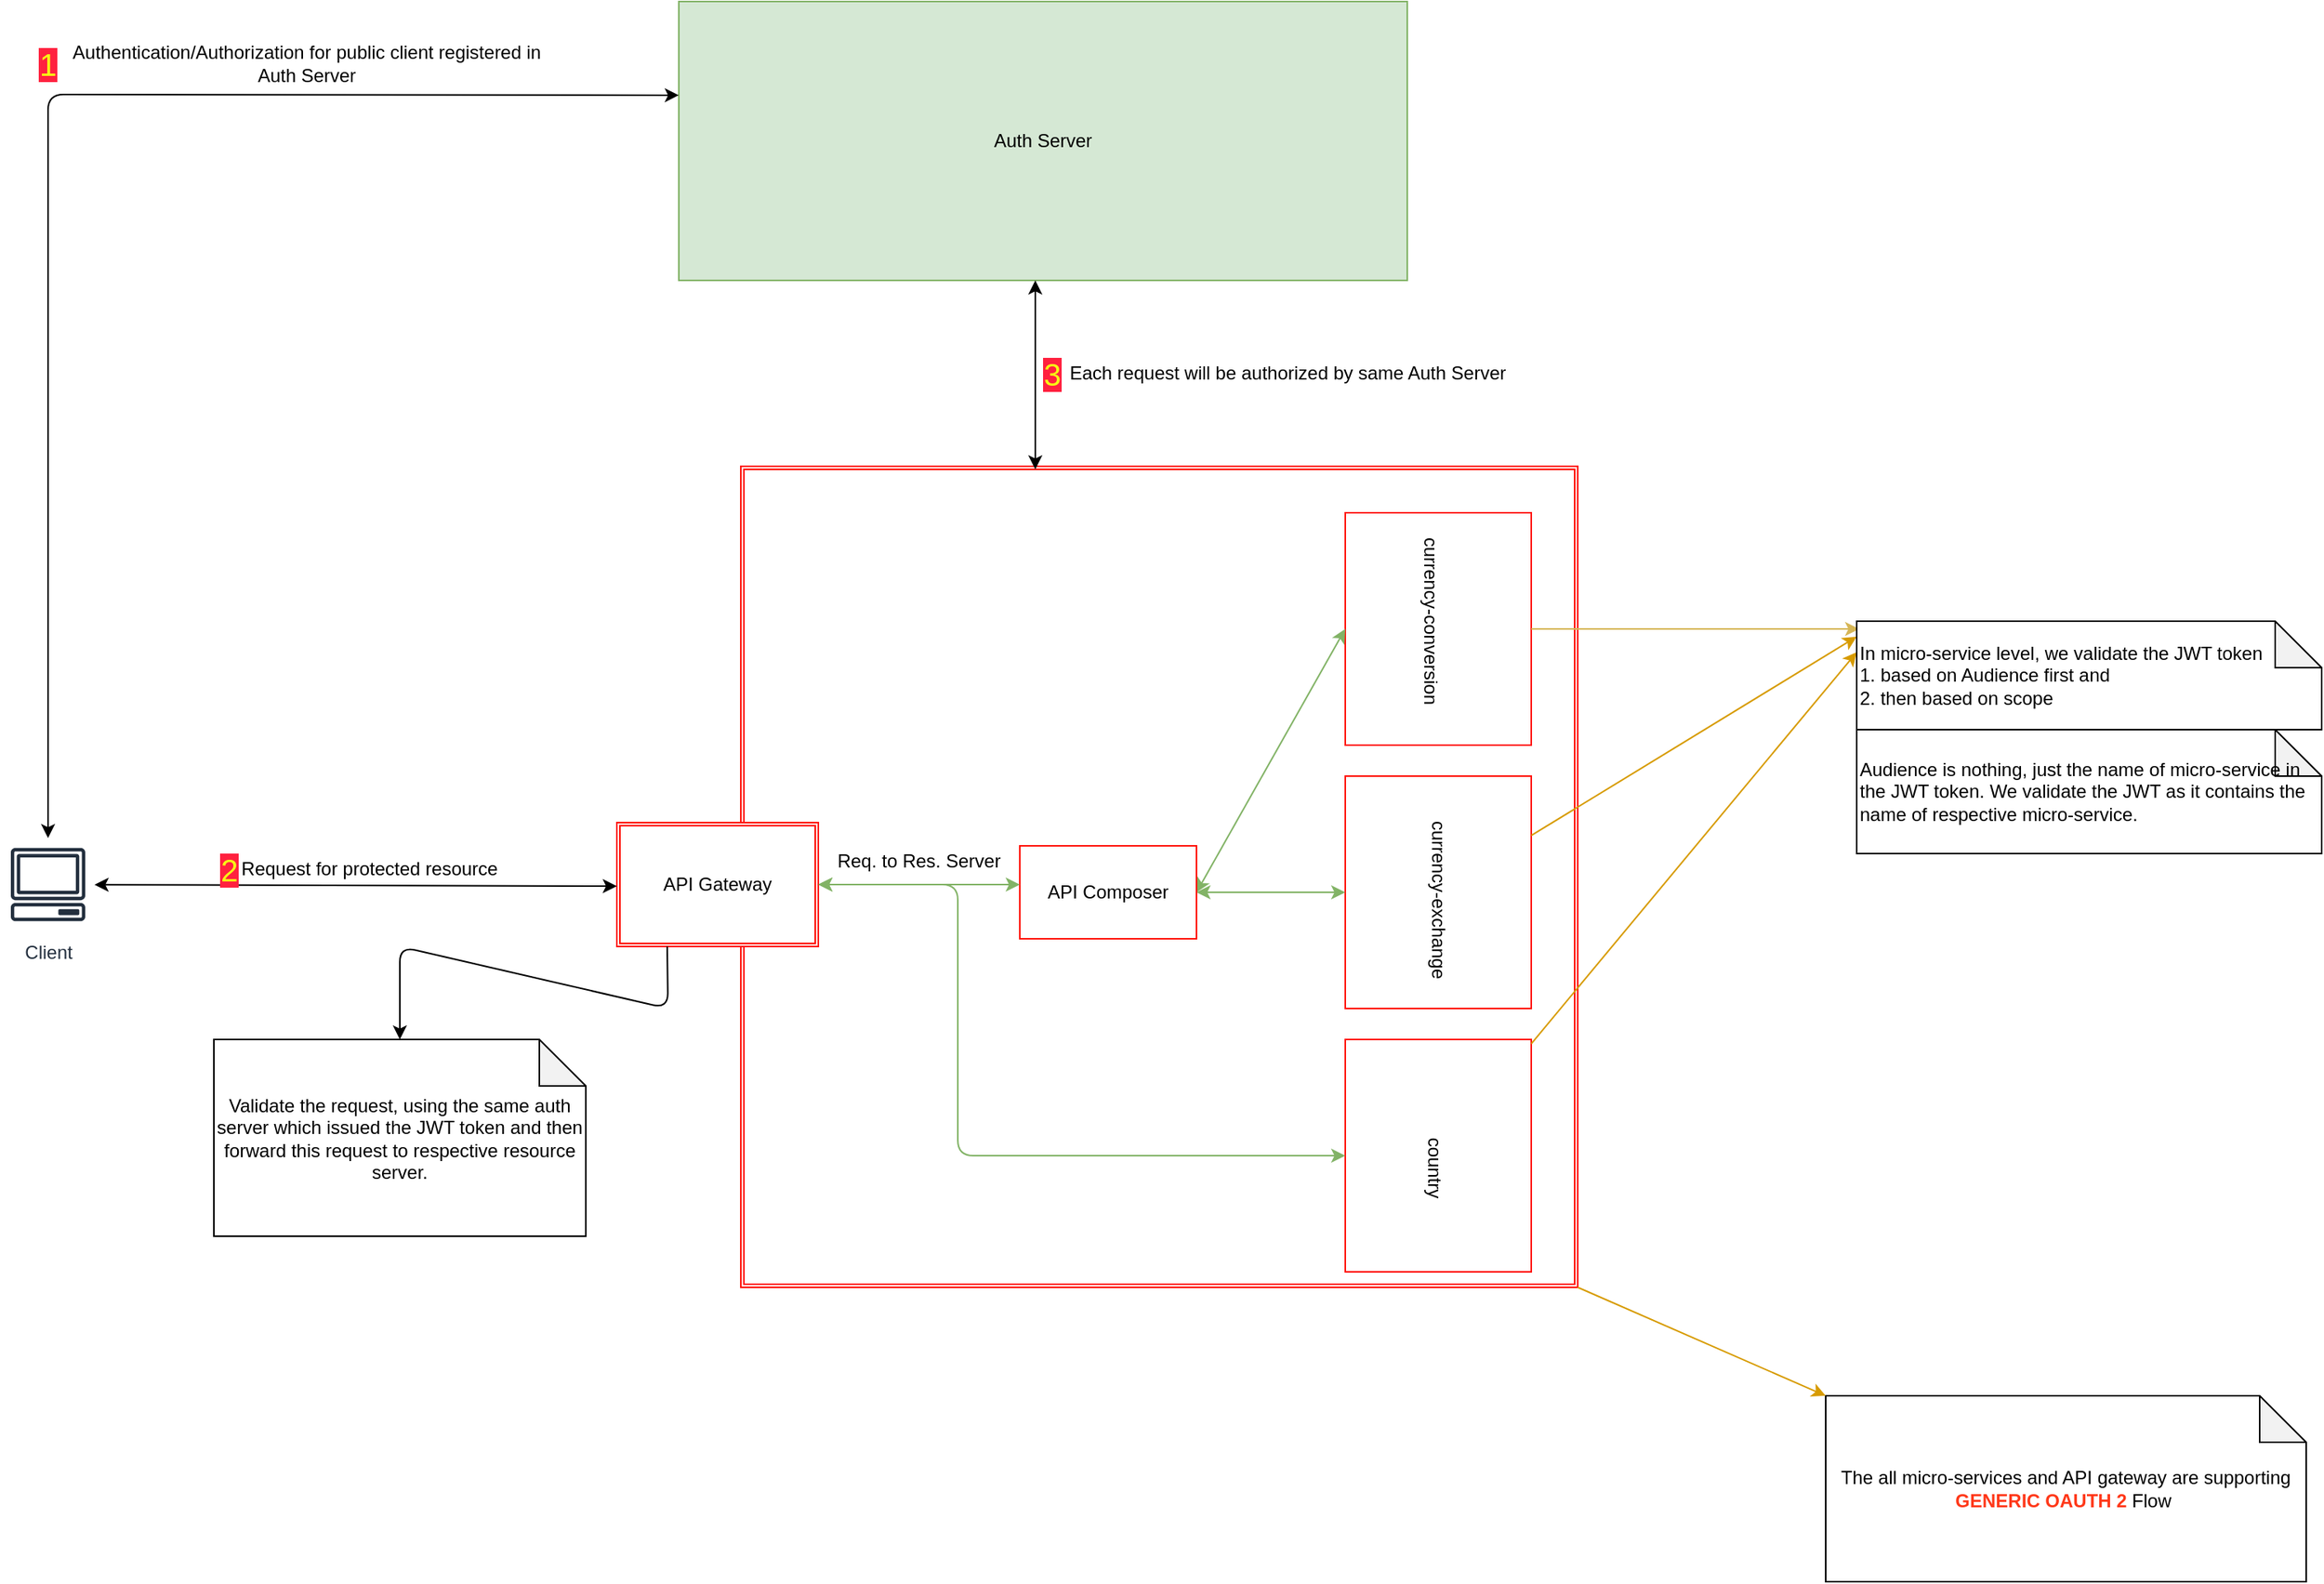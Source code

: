<mxfile version="14.5.10" type="github">
  <diagram id="QY0wpldgxNG7kVw0nmbT" name="Page-1">
    <mxGraphModel dx="1865" dy="1779" grid="1" gridSize="10" guides="1" tooltips="1" connect="1" arrows="1" fold="1" page="1" pageScale="1" pageWidth="827" pageHeight="1169" math="0" shadow="0">
      <root>
        <mxCell id="0" />
        <mxCell id="1" parent="0" />
        <mxCell id="LyFGl8Un5KuxcH57Awxg-1" value="" style="shape=ext;double=1;rounded=0;whiteSpace=wrap;html=1;strokeColor=#FF1008;" parent="1" vertex="1">
          <mxGeometry x="170" width="540" height="530" as="geometry" />
        </mxCell>
        <mxCell id="LyFGl8Un5KuxcH57Awxg-2" value="API Gateway" style="shape=ext;double=1;rounded=0;whiteSpace=wrap;html=1;strokeColor=#FF1008;" parent="1" vertex="1">
          <mxGeometry x="90" y="230" width="130" height="80" as="geometry" />
        </mxCell>
        <mxCell id="LyFGl8Un5KuxcH57Awxg-3" value="" style="whiteSpace=wrap;html=1;strokeColor=#FF1008;" parent="1" vertex="1">
          <mxGeometry x="560" y="30" width="120" height="150" as="geometry" />
        </mxCell>
        <mxCell id="LyFGl8Un5KuxcH57Awxg-4" value="" style="whiteSpace=wrap;html=1;strokeColor=#FF1008;" parent="1" vertex="1">
          <mxGeometry x="560" y="200" width="120" height="150" as="geometry" />
        </mxCell>
        <mxCell id="LyFGl8Un5KuxcH57Awxg-5" value="" style="whiteSpace=wrap;html=1;strokeColor=#FF1008;" parent="1" vertex="1">
          <mxGeometry x="560" y="370" width="120" height="150" as="geometry" />
        </mxCell>
        <mxCell id="LyFGl8Un5KuxcH57Awxg-6" value="currency-conversion" style="text;html=1;strokeColor=none;fillColor=none;align=center;verticalAlign=middle;whiteSpace=wrap;rounded=0;rotation=90;" parent="1" vertex="1">
          <mxGeometry x="540" y="90" width="150" height="20" as="geometry" />
        </mxCell>
        <mxCell id="LyFGl8Un5KuxcH57Awxg-7" value="currency-exchange" style="text;html=1;strokeColor=none;fillColor=none;align=center;verticalAlign=middle;whiteSpace=wrap;rounded=0;rotation=90;" parent="1" vertex="1">
          <mxGeometry x="560" y="270" width="120" height="20" as="geometry" />
        </mxCell>
        <mxCell id="LyFGl8Un5KuxcH57Awxg-8" value="country&lt;br&gt;" style="text;html=1;strokeColor=none;fillColor=none;align=center;verticalAlign=middle;whiteSpace=wrap;rounded=0;rotation=90;" parent="1" vertex="1">
          <mxGeometry x="595" y="443" width="45" height="20" as="geometry" />
        </mxCell>
        <mxCell id="LyFGl8Un5KuxcH57Awxg-9" value="" style="endArrow=classic;html=1;fillColor=#fff2cc;strokeColor=#d6b656;" parent="1" source="LyFGl8Un5KuxcH57Awxg-3" edge="1">
          <mxGeometry width="50" height="50" relative="1" as="geometry">
            <mxPoint x="390" y="320" as="sourcePoint" />
            <mxPoint x="891.6" y="105" as="targetPoint" />
          </mxGeometry>
        </mxCell>
        <mxCell id="LyFGl8Un5KuxcH57Awxg-10" value="" style="endArrow=classic;html=1;fillColor=#ffe6cc;strokeColor=#d79b00;" parent="1" source="LyFGl8Un5KuxcH57Awxg-4" edge="1">
          <mxGeometry width="50" height="50" relative="1" as="geometry">
            <mxPoint x="410" y="320" as="sourcePoint" />
            <mxPoint x="890" y="110" as="targetPoint" />
          </mxGeometry>
        </mxCell>
        <mxCell id="LyFGl8Un5KuxcH57Awxg-11" value="" style="endArrow=classic;html=1;fillColor=#ffe6cc;strokeColor=#d79b00;" parent="1" source="LyFGl8Un5KuxcH57Awxg-5" edge="1">
          <mxGeometry width="50" height="50" relative="1" as="geometry">
            <mxPoint x="410" y="320" as="sourcePoint" />
            <mxPoint x="890" y="120" as="targetPoint" />
          </mxGeometry>
        </mxCell>
        <mxCell id="LyFGl8Un5KuxcH57Awxg-12" value="In micro-service level, we validate the JWT token &lt;br&gt;1. based on Audience first and &lt;br&gt;2. then based on scope" style="shape=note;whiteSpace=wrap;html=1;backgroundOutline=1;darkOpacity=0.05;align=left;" parent="1" vertex="1">
          <mxGeometry x="890" y="100" width="300" height="70" as="geometry" />
        </mxCell>
        <mxCell id="LyFGl8Un5KuxcH57Awxg-15" value="Audience is nothing, just the name of micro-service in the JWT token. We validate the JWT as it contains the name of respective micro-service.&amp;nbsp;&amp;nbsp;" style="shape=note;whiteSpace=wrap;html=1;backgroundOutline=1;darkOpacity=0.05;align=left;" parent="1" vertex="1">
          <mxGeometry x="890" y="170" width="300" height="80" as="geometry" />
        </mxCell>
        <mxCell id="LyFGl8Un5KuxcH57Awxg-16" value="The all micro-services and API gateway are supporting&lt;b&gt;&lt;font color=&quot;#ff3819&quot;&gt; GENERIC OAUTH 2&lt;/font&gt;&lt;/b&gt; Flow&amp;nbsp;" style="shape=note;whiteSpace=wrap;html=1;backgroundOutline=1;darkOpacity=0.05;" parent="1" vertex="1">
          <mxGeometry x="870" y="600" width="310" height="120" as="geometry" />
        </mxCell>
        <mxCell id="LyFGl8Un5KuxcH57Awxg-17" value="" style="endArrow=classic;html=1;exitX=1;exitY=1;exitDx=0;exitDy=0;entryX=0;entryY=0;entryDx=0;entryDy=0;entryPerimeter=0;fillColor=#ffe6cc;strokeColor=#d79b00;" parent="1" source="LyFGl8Un5KuxcH57Awxg-1" target="LyFGl8Un5KuxcH57Awxg-16" edge="1">
          <mxGeometry width="50" height="50" relative="1" as="geometry">
            <mxPoint x="580" y="590" as="sourcePoint" />
            <mxPoint x="850" y="605" as="targetPoint" />
          </mxGeometry>
        </mxCell>
        <mxCell id="LyFGl8Un5KuxcH57Awxg-20" value="" style="endArrow=classic;startArrow=classic;html=1;entryX=0;entryY=0.5;entryDx=0;entryDy=0;fillColor=#d5e8d4;strokeColor=#82b366;exitX=1;exitY=0.5;exitDx=0;exitDy=0;" parent="1" source="LPHnJAiMcrWFg-aTlJ54-1" target="LyFGl8Un5KuxcH57Awxg-3" edge="1">
          <mxGeometry width="50" height="50" relative="1" as="geometry">
            <mxPoint x="440" y="190" as="sourcePoint" />
            <mxPoint x="380" y="250" as="targetPoint" />
          </mxGeometry>
        </mxCell>
        <mxCell id="LyFGl8Un5KuxcH57Awxg-21" value="" style="endArrow=classic;startArrow=classic;html=1;entryX=0;entryY=0.5;entryDx=0;entryDy=0;fillColor=#d5e8d4;strokeColor=#82b366;exitX=1;exitY=0.5;exitDx=0;exitDy=0;" parent="1" target="LyFGl8Un5KuxcH57Awxg-4" edge="1" source="LPHnJAiMcrWFg-aTlJ54-1">
          <mxGeometry width="50" height="50" relative="1" as="geometry">
            <mxPoint x="500" y="275" as="sourcePoint" />
            <mxPoint x="380" y="250" as="targetPoint" />
          </mxGeometry>
        </mxCell>
        <mxCell id="LyFGl8Un5KuxcH57Awxg-22" value="" style="endArrow=classic;startArrow=classic;html=1;entryX=1;entryY=0.5;entryDx=0;entryDy=0;exitX=0;exitY=0.5;exitDx=0;exitDy=0;fillColor=#d5e8d4;strokeColor=#82b366;" parent="1" source="LyFGl8Un5KuxcH57Awxg-5" target="LyFGl8Un5KuxcH57Awxg-2" edge="1">
          <mxGeometry width="50" height="50" relative="1" as="geometry">
            <mxPoint x="330" y="300" as="sourcePoint" />
            <mxPoint x="380" y="250" as="targetPoint" />
            <Array as="points">
              <mxPoint x="310" y="445" />
              <mxPoint x="310" y="270" />
            </Array>
          </mxGeometry>
        </mxCell>
        <mxCell id="LyFGl8Un5KuxcH57Awxg-25" value="" style="endArrow=classic;startArrow=classic;html=1;entryX=0;entryY=0.5;entryDx=0;entryDy=0;" parent="1" source="LyFGl8Un5KuxcH57Awxg-30" edge="1">
          <mxGeometry width="50" height="50" relative="1" as="geometry">
            <mxPoint x="-240" y="270" as="sourcePoint" />
            <mxPoint x="90" y="271" as="targetPoint" />
          </mxGeometry>
        </mxCell>
        <mxCell id="LyFGl8Un5KuxcH57Awxg-30" value="Client" style="outlineConnect=0;fontColor=#232F3E;gradientColor=none;strokeColor=#232F3E;fillColor=#ffffff;dashed=0;verticalLabelPosition=bottom;verticalAlign=top;align=center;html=1;fontSize=12;fontStyle=0;aspect=fixed;shape=mxgraph.aws4.resourceIcon;resIcon=mxgraph.aws4.client;" parent="1" vertex="1">
          <mxGeometry x="-307" y="240" width="60" height="60" as="geometry" />
        </mxCell>
        <mxCell id="LyFGl8Un5KuxcH57Awxg-31" value="Auth Server" style="whiteSpace=wrap;html=1;strokeColor=#82b366;fillColor=#d5e8d4;" parent="1" vertex="1">
          <mxGeometry x="130" y="-300" width="470" height="180" as="geometry" />
        </mxCell>
        <mxCell id="LyFGl8Un5KuxcH57Awxg-32" value="" style="endArrow=classic;startArrow=classic;html=1;entryX=0;entryY=0.336;entryDx=0;entryDy=0;entryPerimeter=0;" parent="1" source="LyFGl8Un5KuxcH57Awxg-30" target="LyFGl8Un5KuxcH57Awxg-31" edge="1">
          <mxGeometry width="50" height="50" relative="1" as="geometry">
            <mxPoint x="-150" y="50" as="sourcePoint" />
            <mxPoint x="-280" y="-280" as="targetPoint" />
            <Array as="points">
              <mxPoint x="-277" y="-240" />
            </Array>
          </mxGeometry>
        </mxCell>
        <mxCell id="LyFGl8Un5KuxcH57Awxg-34" value="Authentication/Authorization for public client registered in Auth Server" style="text;html=1;strokeColor=none;fillColor=none;align=center;verticalAlign=middle;whiteSpace=wrap;rounded=0;" parent="1" vertex="1">
          <mxGeometry x="-270" y="-270" width="320" height="20" as="geometry" />
        </mxCell>
        <mxCell id="LyFGl8Un5KuxcH57Awxg-39" value="Request for protected resource" style="text;html=1;align=center;verticalAlign=middle;resizable=0;points=[];autosize=1;" parent="1" vertex="1">
          <mxGeometry x="-160" y="250" width="180" height="20" as="geometry" />
        </mxCell>
        <mxCell id="LyFGl8Un5KuxcH57Awxg-40" value="Req. to Res. Server" style="text;html=1;strokeColor=none;fillColor=none;align=center;verticalAlign=middle;whiteSpace=wrap;rounded=0;" parent="1" vertex="1">
          <mxGeometry x="200" y="240" width="170" height="30" as="geometry" />
        </mxCell>
        <mxCell id="LyFGl8Un5KuxcH57Awxg-41" value="Validate the request, using the same auth server which issued the JWT token and then forward this request to respective resource server." style="shape=note;whiteSpace=wrap;html=1;backgroundOutline=1;darkOpacity=0.05;" parent="1" vertex="1">
          <mxGeometry x="-170" y="370" width="240" height="127" as="geometry" />
        </mxCell>
        <mxCell id="LyFGl8Un5KuxcH57Awxg-42" value="" style="endArrow=classic;html=1;exitX=0.25;exitY=1;exitDx=0;exitDy=0;entryX=0.5;entryY=0;entryDx=0;entryDy=0;entryPerimeter=0;" parent="1" source="LyFGl8Un5KuxcH57Awxg-2" target="LyFGl8Un5KuxcH57Awxg-41" edge="1">
          <mxGeometry width="50" height="50" relative="1" as="geometry">
            <mxPoint x="390" y="240" as="sourcePoint" />
            <mxPoint x="440" y="190" as="targetPoint" />
            <Array as="points">
              <mxPoint x="123" y="350" />
              <mxPoint x="-50" y="310" />
            </Array>
          </mxGeometry>
        </mxCell>
        <mxCell id="LyFGl8Un5KuxcH57Awxg-46" value="&lt;font style=&quot;font-size: 20px ; background-color: rgb(255 , 33 , 63)&quot; color=&quot;#f7ff14&quot;&gt;1&lt;/font&gt;" style="text;html=1;strokeColor=none;fillColor=none;align=center;verticalAlign=middle;whiteSpace=wrap;rounded=0;" parent="1" vertex="1">
          <mxGeometry x="-297" y="-270" width="40" height="20" as="geometry" />
        </mxCell>
        <mxCell id="LyFGl8Un5KuxcH57Awxg-47" value="&lt;font color=&quot;#f7ff14&quot;&gt;&lt;span style=&quot;font-size: 20px ; background-color: rgb(255 , 33 , 63)&quot;&gt;2&lt;/span&gt;&lt;/font&gt;" style="text;html=1;strokeColor=none;fillColor=none;align=center;verticalAlign=middle;whiteSpace=wrap;rounded=0;" parent="1" vertex="1">
          <mxGeometry x="-180" y="250" width="40" height="20" as="geometry" />
        </mxCell>
        <mxCell id="LPHnJAiMcrWFg-aTlJ54-1" value="API Composer" style="whiteSpace=wrap;html=1;strokeColor=#FF1008;" vertex="1" parent="1">
          <mxGeometry x="350" y="245" width="114" height="60" as="geometry" />
        </mxCell>
        <mxCell id="LPHnJAiMcrWFg-aTlJ54-2" value="" style="endArrow=classic;startArrow=classic;html=1;fillColor=#d5e8d4;strokeColor=#82b366;exitX=1;exitY=0.5;exitDx=0;exitDy=0;" edge="1" parent="1" source="LyFGl8Un5KuxcH57Awxg-2">
          <mxGeometry width="50" height="50" relative="1" as="geometry">
            <mxPoint x="330" y="302" as="sourcePoint" />
            <mxPoint x="350" y="270" as="targetPoint" />
          </mxGeometry>
        </mxCell>
        <mxCell id="LPHnJAiMcrWFg-aTlJ54-3" value="&lt;font color=&quot;#f7ff14&quot;&gt;&lt;span style=&quot;font-size: 20px ; background-color: rgb(255 , 33 , 63)&quot;&gt;3&lt;/span&gt;&lt;/font&gt;" style="text;html=1;strokeColor=none;fillColor=none;align=center;verticalAlign=middle;whiteSpace=wrap;rounded=0;" vertex="1" parent="1">
          <mxGeometry x="351" y="-70" width="40" height="20" as="geometry" />
        </mxCell>
        <mxCell id="LPHnJAiMcrWFg-aTlJ54-4" value="" style="endArrow=classic;startArrow=classic;html=1;" edge="1" parent="1">
          <mxGeometry width="50" height="50" relative="1" as="geometry">
            <mxPoint x="360" y="2" as="sourcePoint" />
            <mxPoint x="360" y="-120" as="targetPoint" />
          </mxGeometry>
        </mxCell>
        <mxCell id="LPHnJAiMcrWFg-aTlJ54-6" value="Each request will be authorized by same Auth Server" style="text;html=1;strokeColor=none;fillColor=none;align=center;verticalAlign=middle;whiteSpace=wrap;rounded=0;" vertex="1" parent="1">
          <mxGeometry x="370" y="-70" width="306" height="20" as="geometry" />
        </mxCell>
      </root>
    </mxGraphModel>
  </diagram>
</mxfile>
